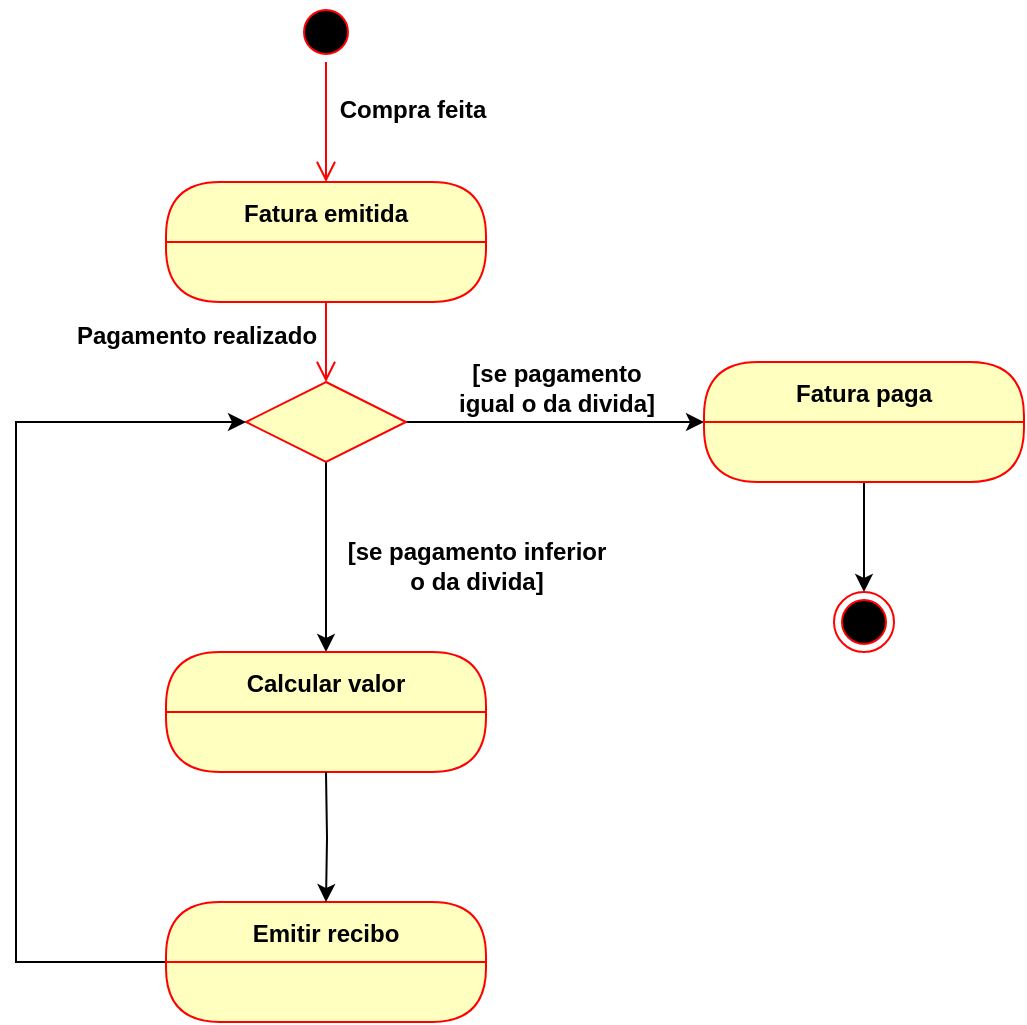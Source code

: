 <mxfile version="23.0.2" type="device" pages="3">
  <diagram id="DXvd1wtF6PT9YIzZAfZO" name="quest1">
    <mxGraphModel dx="712" dy="827" grid="1" gridSize="10" guides="1" tooltips="1" connect="1" arrows="1" fold="1" page="1" pageScale="1" pageWidth="827" pageHeight="1169" math="0" shadow="0">
      <root>
        <mxCell id="0" />
        <mxCell id="1" parent="0" />
        <mxCell id="0cqXEiHolGMMODmymYLh-1" value="" style="ellipse;html=1;shape=startState;fillColor=#000000;strokeColor=#ff0000;" vertex="1" parent="1">
          <mxGeometry x="210" y="40" width="30" height="30" as="geometry" />
        </mxCell>
        <mxCell id="0cqXEiHolGMMODmymYLh-2" value="" style="edgeStyle=orthogonalEdgeStyle;html=1;verticalAlign=bottom;endArrow=open;endSize=8;strokeColor=#ff0000;rounded=0;" edge="1" source="0cqXEiHolGMMODmymYLh-1" parent="1">
          <mxGeometry relative="1" as="geometry">
            <mxPoint x="225" y="130" as="targetPoint" />
          </mxGeometry>
        </mxCell>
        <mxCell id="0cqXEiHolGMMODmymYLh-3" value="Fatura emitida" style="swimlane;fontStyle=1;align=center;verticalAlign=middle;childLayout=stackLayout;horizontal=1;startSize=30;horizontalStack=0;resizeParent=0;resizeLast=1;container=0;fontColor=#000000;collapsible=0;rounded=1;arcSize=30;strokeColor=#ff0000;fillColor=#ffffc0;swimlaneFillColor=#ffffc0;dropTarget=0;" vertex="1" parent="1">
          <mxGeometry x="145" y="130" width="160" height="60" as="geometry" />
        </mxCell>
        <mxCell id="0cqXEiHolGMMODmymYLh-5" value="" style="edgeStyle=orthogonalEdgeStyle;html=1;verticalAlign=bottom;endArrow=open;endSize=8;strokeColor=#ff0000;rounded=0;" edge="1" source="0cqXEiHolGMMODmymYLh-3" parent="1" target="0cqXEiHolGMMODmymYLh-10">
          <mxGeometry relative="1" as="geometry">
            <mxPoint x="225" y="250" as="targetPoint" />
          </mxGeometry>
        </mxCell>
        <mxCell id="0cqXEiHolGMMODmymYLh-6" value="Compra feita" style="text;align=center;fontStyle=1;verticalAlign=middle;spacingLeft=3;spacingRight=3;strokeColor=none;rotatable=0;points=[[0,0.5],[1,0.5]];portConstraint=eastwest;html=1;" vertex="1" parent="1">
          <mxGeometry x="228" y="81" width="80" height="26" as="geometry" />
        </mxCell>
        <mxCell id="0cqXEiHolGMMODmymYLh-11" style="edgeStyle=orthogonalEdgeStyle;rounded=0;orthogonalLoop=1;jettySize=auto;html=1;" edge="1" parent="1" source="0cqXEiHolGMMODmymYLh-10" target="0cqXEiHolGMMODmymYLh-12">
          <mxGeometry relative="1" as="geometry">
            <mxPoint x="430" y="250" as="targetPoint" />
          </mxGeometry>
        </mxCell>
        <mxCell id="0cqXEiHolGMMODmymYLh-20" style="edgeStyle=orthogonalEdgeStyle;rounded=0;orthogonalLoop=1;jettySize=auto;html=1;entryX=0.5;entryY=0;entryDx=0;entryDy=0;" edge="1" parent="1" source="0cqXEiHolGMMODmymYLh-10" target="0cqXEiHolGMMODmymYLh-17">
          <mxGeometry relative="1" as="geometry" />
        </mxCell>
        <mxCell id="0cqXEiHolGMMODmymYLh-10" value="" style="rhombus;whiteSpace=wrap;html=1;fontColor=#000000;fillColor=#ffffc0;strokeColor=#ff0000;" vertex="1" parent="1">
          <mxGeometry x="185" y="230" width="80" height="40" as="geometry" />
        </mxCell>
        <mxCell id="0cqXEiHolGMMODmymYLh-14" style="edgeStyle=orthogonalEdgeStyle;rounded=0;orthogonalLoop=1;jettySize=auto;html=1;" edge="1" parent="1" source="0cqXEiHolGMMODmymYLh-12" target="0cqXEiHolGMMODmymYLh-15">
          <mxGeometry relative="1" as="geometry">
            <mxPoint x="494" y="350" as="targetPoint" />
          </mxGeometry>
        </mxCell>
        <mxCell id="0cqXEiHolGMMODmymYLh-12" value="Fatura paga" style="swimlane;fontStyle=1;align=center;verticalAlign=middle;childLayout=stackLayout;horizontal=1;startSize=30;horizontalStack=0;resizeParent=0;resizeLast=1;container=0;fontColor=#000000;collapsible=0;rounded=1;arcSize=30;strokeColor=#ff0000;fillColor=#ffffc0;swimlaneFillColor=#ffffc0;dropTarget=0;" vertex="1" parent="1">
          <mxGeometry x="414" y="220" width="160" height="60" as="geometry" />
        </mxCell>
        <mxCell id="0cqXEiHolGMMODmymYLh-15" value="" style="ellipse;html=1;shape=endState;fillColor=#000000;strokeColor=#ff0000;" vertex="1" parent="1">
          <mxGeometry x="479" y="335" width="30" height="30" as="geometry" />
        </mxCell>
        <mxCell id="0cqXEiHolGMMODmymYLh-17" value="Calcular valor" style="swimlane;fontStyle=1;align=center;verticalAlign=middle;childLayout=stackLayout;horizontal=1;startSize=30;horizontalStack=0;resizeParent=0;resizeLast=1;container=0;fontColor=#000000;collapsible=0;rounded=1;arcSize=30;strokeColor=#ff0000;fillColor=#ffffc0;swimlaneFillColor=#ffffc0;dropTarget=0;" vertex="1" parent="1">
          <mxGeometry x="145" y="365" width="160" height="60" as="geometry" />
        </mxCell>
        <mxCell id="aHK91c-Kt6vtvjIV3wNW-2" style="edgeStyle=orthogonalEdgeStyle;rounded=0;orthogonalLoop=1;jettySize=auto;html=1;entryX=0;entryY=0.5;entryDx=0;entryDy=0;" edge="1" parent="1" source="0cqXEiHolGMMODmymYLh-21" target="0cqXEiHolGMMODmymYLh-10">
          <mxGeometry relative="1" as="geometry">
            <Array as="points">
              <mxPoint x="70" y="520" />
              <mxPoint x="70" y="250" />
            </Array>
          </mxGeometry>
        </mxCell>
        <mxCell id="0cqXEiHolGMMODmymYLh-21" value="Emitir recibo" style="swimlane;fontStyle=1;align=center;verticalAlign=middle;childLayout=stackLayout;horizontal=1;startSize=30;horizontalStack=0;resizeParent=0;resizeLast=1;container=0;fontColor=#000000;collapsible=0;rounded=1;arcSize=30;strokeColor=#ff0000;fillColor=#ffffc0;swimlaneFillColor=#ffffc0;dropTarget=0;" vertex="1" parent="1">
          <mxGeometry x="145" y="490" width="160" height="60" as="geometry" />
        </mxCell>
        <mxCell id="aHK91c-Kt6vtvjIV3wNW-1" style="edgeStyle=orthogonalEdgeStyle;rounded=0;orthogonalLoop=1;jettySize=auto;html=1;entryX=0.5;entryY=0;entryDx=0;entryDy=0;" edge="1" parent="1" target="0cqXEiHolGMMODmymYLh-21">
          <mxGeometry relative="1" as="geometry">
            <mxPoint x="225" y="425" as="sourcePoint" />
          </mxGeometry>
        </mxCell>
        <mxCell id="aHK91c-Kt6vtvjIV3wNW-3" value="[se pagamento&lt;br&gt;igual o da divida]" style="text;align=center;fontStyle=1;verticalAlign=middle;spacingLeft=3;spacingRight=3;strokeColor=none;rotatable=0;points=[[0,0.5],[1,0.5]];portConstraint=eastwest;html=1;" vertex="1" parent="1">
          <mxGeometry x="300" y="220" width="80" height="26" as="geometry" />
        </mxCell>
        <mxCell id="aHK91c-Kt6vtvjIV3wNW-4" value="[se pagamento inferior&lt;br&gt;o da divida]" style="text;align=center;fontStyle=1;verticalAlign=middle;spacingLeft=3;spacingRight=3;strokeColor=none;rotatable=0;points=[[0,0.5],[1,0.5]];portConstraint=eastwest;html=1;" vertex="1" parent="1">
          <mxGeometry x="260" y="309" width="80" height="26" as="geometry" />
        </mxCell>
        <mxCell id="aHK91c-Kt6vtvjIV3wNW-5" value="Pagamento realizado" style="text;align=center;fontStyle=1;verticalAlign=middle;spacingLeft=3;spacingRight=3;strokeColor=none;rotatable=0;points=[[0,0.5],[1,0.5]];portConstraint=eastwest;html=1;" vertex="1" parent="1">
          <mxGeometry x="120" y="194" width="80" height="26" as="geometry" />
        </mxCell>
      </root>
    </mxGraphModel>
  </diagram>
  <diagram id="3s0T5toJrr_hKMKr79WH" name="quest2">
    <mxGraphModel dx="712" dy="827" grid="1" gridSize="10" guides="1" tooltips="1" connect="1" arrows="1" fold="1" page="1" pageScale="1" pageWidth="827" pageHeight="1169" math="0" shadow="0">
      <root>
        <mxCell id="0" />
        <mxCell id="1" parent="0" />
        <mxCell id="V9QZ5Ujh53WrNTmCNjv4-3" value="Apresentar a peça" style="swimlane;fontStyle=1;align=center;verticalAlign=middle;childLayout=stackLayout;horizontal=1;startSize=30;horizontalStack=0;resizeParent=0;resizeLast=1;container=0;fontColor=#000000;collapsible=0;rounded=1;arcSize=30;strokeColor=#ff0000;fillColor=#ffffc0;swimlaneFillColor=#ffffc0;dropTarget=0;" vertex="1" parent="1">
          <mxGeometry x="110" y="140" width="160" height="60" as="geometry" />
        </mxCell>
        <mxCell id="V9QZ5Ujh53WrNTmCNjv4-5" value="" style="edgeStyle=orthogonalEdgeStyle;html=1;verticalAlign=bottom;endArrow=open;endSize=8;strokeColor=#ff0000;rounded=0;" edge="1" source="V9QZ5Ujh53WrNTmCNjv4-3" parent="1" target="V9QZ5Ujh53WrNTmCNjv4-8">
          <mxGeometry relative="1" as="geometry">
            <mxPoint x="190" y="260" as="targetPoint" />
          </mxGeometry>
        </mxCell>
        <mxCell id="V9QZ5Ujh53WrNTmCNjv4-6" value="" style="ellipse;html=1;shape=startState;fillColor=#000000;strokeColor=#ff0000;" vertex="1" parent="1">
          <mxGeometry x="175" y="50" width="30" height="30" as="geometry" />
        </mxCell>
        <mxCell id="V9QZ5Ujh53WrNTmCNjv4-7" value="" style="edgeStyle=orthogonalEdgeStyle;html=1;verticalAlign=bottom;endArrow=open;endSize=8;strokeColor=#ff0000;rounded=0;" edge="1" source="V9QZ5Ujh53WrNTmCNjv4-6" parent="1">
          <mxGeometry relative="1" as="geometry">
            <mxPoint x="190" y="140" as="targetPoint" />
          </mxGeometry>
        </mxCell>
        <mxCell id="V9QZ5Ujh53WrNTmCNjv4-9" style="edgeStyle=orthogonalEdgeStyle;rounded=0;orthogonalLoop=1;jettySize=auto;html=1;" edge="1" parent="1" source="V9QZ5Ujh53WrNTmCNjv4-8" target="V9QZ5Ujh53WrNTmCNjv4-10">
          <mxGeometry relative="1" as="geometry">
            <mxPoint x="340" y="260" as="targetPoint" />
          </mxGeometry>
        </mxCell>
        <mxCell id="V9QZ5Ujh53WrNTmCNjv4-12" style="edgeStyle=orthogonalEdgeStyle;rounded=0;orthogonalLoop=1;jettySize=auto;html=1;" edge="1" parent="1" source="V9QZ5Ujh53WrNTmCNjv4-8" target="V9QZ5Ujh53WrNTmCNjv4-13">
          <mxGeometry relative="1" as="geometry">
            <mxPoint x="190" y="380" as="targetPoint" />
          </mxGeometry>
        </mxCell>
        <mxCell id="V9QZ5Ujh53WrNTmCNjv4-8" value="" style="rhombus;whiteSpace=wrap;html=1;fontColor=#000000;fillColor=#ffffc0;strokeColor=#ff0000;" vertex="1" parent="1">
          <mxGeometry x="150" y="240" width="80" height="40" as="geometry" />
        </mxCell>
        <mxCell id="V9QZ5Ujh53WrNTmCNjv4-41" style="edgeStyle=orthogonalEdgeStyle;rounded=0;orthogonalLoop=1;jettySize=auto;html=1;" edge="1" parent="1" source="V9QZ5Ujh53WrNTmCNjv4-10" target="V9QZ5Ujh53WrNTmCNjv4-42">
          <mxGeometry relative="1" as="geometry">
            <mxPoint x="440" y="360" as="targetPoint" />
          </mxGeometry>
        </mxCell>
        <mxCell id="V9QZ5Ujh53WrNTmCNjv4-10" value="Venda cancelada" style="swimlane;fontStyle=1;align=center;verticalAlign=middle;childLayout=stackLayout;horizontal=1;startSize=30;horizontalStack=0;resizeParent=0;resizeLast=1;container=0;fontColor=#000000;collapsible=0;rounded=1;arcSize=30;strokeColor=#ff0000;fillColor=#ffffc0;swimlaneFillColor=#ffffc0;dropTarget=0;" vertex="1" parent="1">
          <mxGeometry x="360" y="230" width="160" height="60" as="geometry" />
        </mxCell>
        <mxCell id="V9QZ5Ujh53WrNTmCNjv4-13" value="Nova licitação" style="swimlane;fontStyle=1;align=center;verticalAlign=middle;childLayout=stackLayout;horizontal=1;startSize=30;horizontalStack=0;resizeParent=0;resizeLast=1;container=0;fontColor=#000000;collapsible=0;rounded=1;arcSize=30;strokeColor=#ff0000;fillColor=#ffffc0;swimlaneFillColor=#ffffc0;dropTarget=0;" vertex="1" parent="1">
          <mxGeometry x="110" y="390" width="160" height="60" as="geometry" />
        </mxCell>
        <mxCell id="V9QZ5Ujh53WrNTmCNjv4-17" style="edgeStyle=orthogonalEdgeStyle;rounded=0;orthogonalLoop=1;jettySize=auto;html=1;entryX=0;entryY=0.25;entryDx=0;entryDy=0;" edge="1" parent="1" source="V9QZ5Ujh53WrNTmCNjv4-16">
          <mxGeometry relative="1" as="geometry">
            <mxPoint x="110" y="427.5" as="targetPoint" />
            <Array as="points">
              <mxPoint x="70" y="530" />
              <mxPoint x="70" y="428" />
            </Array>
          </mxGeometry>
        </mxCell>
        <mxCell id="V9QZ5Ujh53WrNTmCNjv4-18" style="edgeStyle=orthogonalEdgeStyle;rounded=0;orthogonalLoop=1;jettySize=auto;html=1;" edge="1" parent="1" source="V9QZ5Ujh53WrNTmCNjv4-16" target="V9QZ5Ujh53WrNTmCNjv4-19">
          <mxGeometry relative="1" as="geometry">
            <mxPoint x="360" y="530" as="targetPoint" />
          </mxGeometry>
        </mxCell>
        <mxCell id="V9QZ5Ujh53WrNTmCNjv4-16" value="" style="rhombus;whiteSpace=wrap;html=1;fontColor=#000000;fillColor=#ffffc0;strokeColor=#ff0000;" vertex="1" parent="1">
          <mxGeometry x="150" y="510" width="80" height="40" as="geometry" />
        </mxCell>
        <mxCell id="V9QZ5Ujh53WrNTmCNjv4-15" style="edgeStyle=orthogonalEdgeStyle;rounded=0;orthogonalLoop=1;jettySize=auto;html=1;" edge="1" parent="1" target="V9QZ5Ujh53WrNTmCNjv4-16">
          <mxGeometry relative="1" as="geometry">
            <mxPoint x="190" y="530" as="targetPoint" />
            <mxPoint x="190" y="450" as="sourcePoint" />
          </mxGeometry>
        </mxCell>
        <mxCell id="V9QZ5Ujh53WrNTmCNjv4-19" value="Avaliação do leilão" style="swimlane;fontStyle=1;align=center;verticalAlign=middle;childLayout=stackLayout;horizontal=1;startSize=30;horizontalStack=0;resizeParent=0;resizeLast=1;container=0;fontColor=#000000;collapsible=0;rounded=1;arcSize=30;strokeColor=#ff0000;fillColor=#ffffc0;swimlaneFillColor=#ffffc0;dropTarget=0;" vertex="1" parent="1">
          <mxGeometry x="320" y="500" width="160" height="60" as="geometry" />
        </mxCell>
        <mxCell id="V9QZ5Ujh53WrNTmCNjv4-24" style="edgeStyle=orthogonalEdgeStyle;rounded=0;orthogonalLoop=1;jettySize=auto;html=1;" edge="1" parent="1" source="V9QZ5Ujh53WrNTmCNjv4-23" target="V9QZ5Ujh53WrNTmCNjv4-25">
          <mxGeometry relative="1" as="geometry">
            <mxPoint x="530" y="630" as="targetPoint" />
          </mxGeometry>
        </mxCell>
        <mxCell id="V9QZ5Ujh53WrNTmCNjv4-29" style="edgeStyle=orthogonalEdgeStyle;rounded=0;orthogonalLoop=1;jettySize=auto;html=1;" edge="1" parent="1" source="V9QZ5Ujh53WrNTmCNjv4-23" target="V9QZ5Ujh53WrNTmCNjv4-30">
          <mxGeometry relative="1" as="geometry">
            <mxPoint x="400" y="710" as="targetPoint" />
          </mxGeometry>
        </mxCell>
        <mxCell id="V9QZ5Ujh53WrNTmCNjv4-23" value="" style="rhombus;whiteSpace=wrap;html=1;fontColor=#000000;fillColor=#ffffc0;strokeColor=#ff0000;" vertex="1" parent="1">
          <mxGeometry x="360" y="610" width="80" height="40" as="geometry" />
        </mxCell>
        <mxCell id="V9QZ5Ujh53WrNTmCNjv4-22" style="edgeStyle=orthogonalEdgeStyle;rounded=0;orthogonalLoop=1;jettySize=auto;html=1;" edge="1" parent="1" target="V9QZ5Ujh53WrNTmCNjv4-23">
          <mxGeometry relative="1" as="geometry">
            <mxPoint x="400" y="630" as="targetPoint" />
            <mxPoint x="400" y="560" as="sourcePoint" />
          </mxGeometry>
        </mxCell>
        <mxCell id="V9QZ5Ujh53WrNTmCNjv4-25" value="venda recusada" style="swimlane;fontStyle=1;align=center;verticalAlign=middle;childLayout=stackLayout;horizontal=1;startSize=30;horizontalStack=0;resizeParent=0;resizeLast=1;container=0;fontColor=#000000;collapsible=0;rounded=1;arcSize=30;strokeColor=#ff0000;fillColor=#ffffc0;swimlaneFillColor=#ffffc0;dropTarget=0;" vertex="1" parent="1">
          <mxGeometry x="550" y="600" width="160" height="60" as="geometry" />
        </mxCell>
        <mxCell id="V9QZ5Ujh53WrNTmCNjv4-28" value="" style="ellipse;html=1;shape=endState;fillColor=#000000;strokeColor=#ff0000;" vertex="1" parent="1">
          <mxGeometry x="615" y="715" width="30" height="30" as="geometry" />
        </mxCell>
        <mxCell id="V9QZ5Ujh53WrNTmCNjv4-27" style="edgeStyle=orthogonalEdgeStyle;rounded=0;orthogonalLoop=1;jettySize=auto;html=1;" edge="1" parent="1" target="V9QZ5Ujh53WrNTmCNjv4-28">
          <mxGeometry relative="1" as="geometry">
            <mxPoint x="630" y="730" as="targetPoint" />
            <mxPoint x="630" y="660" as="sourcePoint" />
          </mxGeometry>
        </mxCell>
        <mxCell id="V9QZ5Ujh53WrNTmCNjv4-30" value="Licitação aceita" style="swimlane;fontStyle=1;align=center;verticalAlign=middle;childLayout=stackLayout;horizontal=1;startSize=30;horizontalStack=0;resizeParent=0;resizeLast=1;container=0;fontColor=#000000;collapsible=0;rounded=1;arcSize=30;strokeColor=#ff0000;fillColor=#ffffc0;swimlaneFillColor=#ffffc0;dropTarget=0;" vertex="1" parent="1">
          <mxGeometry x="320" y="730" width="160" height="60" as="geometry" />
        </mxCell>
        <mxCell id="V9QZ5Ujh53WrNTmCNjv4-34" style="edgeStyle=orthogonalEdgeStyle;rounded=0;orthogonalLoop=1;jettySize=auto;html=1;" edge="1" parent="1" source="V9QZ5Ujh53WrNTmCNjv4-33" target="V9QZ5Ujh53WrNTmCNjv4-35">
          <mxGeometry relative="1" as="geometry">
            <mxPoint x="400" y="940" as="targetPoint" />
          </mxGeometry>
        </mxCell>
        <mxCell id="V9QZ5Ujh53WrNTmCNjv4-48" style="edgeStyle=orthogonalEdgeStyle;rounded=0;orthogonalLoop=1;jettySize=auto;html=1;" edge="1" parent="1" source="V9QZ5Ujh53WrNTmCNjv4-33" target="V9QZ5Ujh53WrNTmCNjv4-49">
          <mxGeometry relative="1" as="geometry">
            <mxPoint x="550" y="860" as="targetPoint" />
          </mxGeometry>
        </mxCell>
        <mxCell id="V9QZ5Ujh53WrNTmCNjv4-33" value="" style="rhombus;whiteSpace=wrap;html=1;fontColor=#000000;fillColor=#ffffc0;strokeColor=#ff0000;" vertex="1" parent="1">
          <mxGeometry x="360" y="840" width="80" height="40" as="geometry" />
        </mxCell>
        <mxCell id="V9QZ5Ujh53WrNTmCNjv4-32" style="edgeStyle=orthogonalEdgeStyle;rounded=0;orthogonalLoop=1;jettySize=auto;html=1;" edge="1" parent="1" target="V9QZ5Ujh53WrNTmCNjv4-33">
          <mxGeometry relative="1" as="geometry">
            <mxPoint x="400" y="860" as="targetPoint" />
            <mxPoint x="400" y="790" as="sourcePoint" />
          </mxGeometry>
        </mxCell>
        <mxCell id="V9QZ5Ujh53WrNTmCNjv4-35" value="Venda concretizada" style="swimlane;fontStyle=1;align=center;verticalAlign=middle;childLayout=stackLayout;horizontal=1;startSize=30;horizontalStack=0;resizeParent=0;resizeLast=1;container=0;fontColor=#000000;collapsible=0;rounded=1;arcSize=30;strokeColor=#ff0000;fillColor=#ffffc0;swimlaneFillColor=#ffffc0;dropTarget=0;" vertex="1" parent="1">
          <mxGeometry x="320" y="940" width="160" height="60" as="geometry" />
        </mxCell>
        <mxCell id="V9QZ5Ujh53WrNTmCNjv4-38" value="" style="ellipse;html=1;shape=endState;fillColor=#000000;strokeColor=#ff0000;" vertex="1" parent="1">
          <mxGeometry x="385" y="1045" width="30" height="30" as="geometry" />
        </mxCell>
        <mxCell id="V9QZ5Ujh53WrNTmCNjv4-37" style="edgeStyle=orthogonalEdgeStyle;rounded=0;orthogonalLoop=1;jettySize=auto;html=1;" edge="1" parent="1" target="V9QZ5Ujh53WrNTmCNjv4-38">
          <mxGeometry relative="1" as="geometry">
            <mxPoint x="400" y="1060" as="targetPoint" />
            <mxPoint x="400" y="1000" as="sourcePoint" />
          </mxGeometry>
        </mxCell>
        <mxCell id="V9QZ5Ujh53WrNTmCNjv4-39" value="Convite para licitação" style="text;align=center;fontStyle=1;verticalAlign=middle;spacingLeft=3;spacingRight=3;strokeColor=none;rotatable=0;points=[[0,0.5],[1,0.5]];portConstraint=eastwest;html=1;" vertex="1" parent="1">
          <mxGeometry x="220" y="204" width="80" height="26" as="geometry" />
        </mxCell>
        <mxCell id="V9QZ5Ujh53WrNTmCNjv4-40" value="[se não houver]" style="text;align=center;fontStyle=1;verticalAlign=middle;spacingLeft=3;spacingRight=3;strokeColor=none;rotatable=0;points=[[0,0.5],[1,0.5]];portConstraint=eastwest;html=1;" vertex="1" parent="1">
          <mxGeometry x="250" y="254" width="80" height="26" as="geometry" />
        </mxCell>
        <mxCell id="V9QZ5Ujh53WrNTmCNjv4-42" value="" style="ellipse;html=1;shape=endState;fillColor=#000000;strokeColor=#ff0000;" vertex="1" parent="1">
          <mxGeometry x="425" y="345" width="30" height="30" as="geometry" />
        </mxCell>
        <mxCell id="V9QZ5Ujh53WrNTmCNjv4-43" value="[se houver uma]" style="text;align=center;fontStyle=1;verticalAlign=middle;spacingLeft=3;spacingRight=3;strokeColor=none;rotatable=0;points=[[0,0.5],[1,0.5]];portConstraint=eastwest;html=1;" vertex="1" parent="1">
          <mxGeometry x="200" y="319" width="80" height="26" as="geometry" />
        </mxCell>
        <mxCell id="V9QZ5Ujh53WrNTmCNjv4-44" value="[se houver uma nova]" style="text;align=center;fontStyle=1;verticalAlign=middle;spacingLeft=3;spacingRight=3;strokeColor=none;rotatable=0;points=[[0,0.5],[1,0.5]];portConstraint=eastwest;html=1;" vertex="1" parent="1">
          <mxGeometry x="52" y="527" width="80" height="26" as="geometry" />
        </mxCell>
        <mxCell id="V9QZ5Ujh53WrNTmCNjv4-45" value="[se nenhuma&lt;br&gt;nova]" style="text;align=center;fontStyle=1;verticalAlign=middle;spacingLeft=3;spacingRight=3;strokeColor=none;rotatable=0;points=[[0,0.5],[1,0.5]];portConstraint=eastwest;html=1;" vertex="1" parent="1">
          <mxGeometry x="230" y="500" width="80" height="26" as="geometry" />
        </mxCell>
        <mxCell id="V9QZ5Ujh53WrNTmCNjv4-46" value="[se preço inferior&lt;br&gt;a reserva]" style="text;align=center;fontStyle=1;verticalAlign=middle;spacingLeft=3;spacingRight=3;strokeColor=none;rotatable=0;points=[[0,0.5],[1,0.5]];portConstraint=eastwest;html=1;" vertex="1" parent="1">
          <mxGeometry x="450" y="600" width="80" height="26" as="geometry" />
        </mxCell>
        <mxCell id="V9QZ5Ujh53WrNTmCNjv4-47" value="[se preço superior&lt;br&gt;a reserva]" style="text;align=center;fontStyle=1;verticalAlign=middle;spacingLeft=3;spacingRight=3;strokeColor=none;rotatable=0;points=[[0,0.5],[1,0.5]];portConstraint=eastwest;html=1;" vertex="1" parent="1">
          <mxGeometry x="310" y="680" width="80" height="26" as="geometry" />
        </mxCell>
        <mxCell id="V9QZ5Ujh53WrNTmCNjv4-49" value="Venda suspensa" style="swimlane;fontStyle=1;align=center;verticalAlign=middle;childLayout=stackLayout;horizontal=1;startSize=30;horizontalStack=0;resizeParent=0;resizeLast=1;container=0;fontColor=#000000;collapsible=0;rounded=1;arcSize=30;strokeColor=#ff0000;fillColor=#ffffc0;swimlaneFillColor=#ffffc0;dropTarget=0;" vertex="1" parent="1">
          <mxGeometry x="550" y="830" width="160" height="60" as="geometry" />
        </mxCell>
        <mxCell id="V9QZ5Ujh53WrNTmCNjv4-52" value="" style="ellipse;html=1;shape=endState;fillColor=#000000;strokeColor=#ff0000;" vertex="1" parent="1">
          <mxGeometry x="615" y="950" width="30" height="30" as="geometry" />
        </mxCell>
        <mxCell id="V9QZ5Ujh53WrNTmCNjv4-51" style="edgeStyle=orthogonalEdgeStyle;rounded=0;orthogonalLoop=1;jettySize=auto;html=1;" edge="1" parent="1" target="V9QZ5Ujh53WrNTmCNjv4-52">
          <mxGeometry relative="1" as="geometry">
            <mxPoint x="610" y="960" as="targetPoint" />
            <mxPoint x="630" y="890" as="sourcePoint" />
          </mxGeometry>
        </mxCell>
        <mxCell id="V9QZ5Ujh53WrNTmCNjv4-53" value="[se pagamento&lt;br&gt;não efetuado]" style="text;align=center;fontStyle=1;verticalAlign=middle;spacingLeft=3;spacingRight=3;strokeColor=none;rotatable=0;points=[[0,0.5],[1,0.5]];portConstraint=eastwest;html=1;" vertex="1" parent="1">
          <mxGeometry x="450" y="830" width="80" height="26" as="geometry" />
        </mxCell>
        <mxCell id="V9QZ5Ujh53WrNTmCNjv4-54" value="[se pagamento&lt;br&gt;efetuado]" style="text;align=center;fontStyle=1;verticalAlign=middle;spacingLeft=3;spacingRight=3;strokeColor=none;rotatable=0;points=[[0,0.5],[1,0.5]];portConstraint=eastwest;html=1;" vertex="1" parent="1">
          <mxGeometry x="410" y="890" width="80" height="26" as="geometry" />
        </mxCell>
      </root>
    </mxGraphModel>
  </diagram>
  <diagram name="quest3" id="AQBxlPWm-IM8QrVzZubk">
    <mxGraphModel dx="838" dy="973" grid="1" gridSize="10" guides="1" tooltips="1" connect="1" arrows="1" fold="1" page="1" pageScale="1" pageWidth="827" pageHeight="1169" math="0" shadow="0">
      <root>
        <mxCell id="0" />
        <mxCell id="1" parent="0" />
        <mxCell id="__2PEH6LUsofr5QHiGPD-1" value="" style="ellipse;html=1;shape=startState;fillColor=#000000;strokeColor=#ff0000;" vertex="1" parent="1">
          <mxGeometry x="325" y="10" width="30" height="30" as="geometry" />
        </mxCell>
        <mxCell id="__2PEH6LUsofr5QHiGPD-2" value="" style="edgeStyle=orthogonalEdgeStyle;html=1;verticalAlign=bottom;endArrow=open;endSize=8;strokeColor=#ff0000;rounded=0;" edge="1" source="__2PEH6LUsofr5QHiGPD-1" parent="1">
          <mxGeometry relative="1" as="geometry">
            <mxPoint x="340" y="210" as="targetPoint" />
          </mxGeometry>
        </mxCell>
        <mxCell id="__2PEH6LUsofr5QHiGPD-7" value="Marcação" style="swimlane;fontStyle=1;align=center;verticalAlign=middle;childLayout=stackLayout;horizontal=1;startSize=30;horizontalStack=0;resizeParent=0;resizeLast=1;container=0;fontColor=#000000;collapsible=0;rounded=1;arcSize=30;strokeColor=#ff0000;fillColor=#ffffc0;swimlaneFillColor=#ffffc0;dropTarget=0;" vertex="1" parent="1">
          <mxGeometry x="260" y="210" width="160" height="60" as="geometry" />
        </mxCell>
        <mxCell id="__2PEH6LUsofr5QHiGPD-9" value="" style="edgeStyle=orthogonalEdgeStyle;html=1;verticalAlign=bottom;endArrow=open;endSize=8;strokeColor=#ff0000;rounded=0;" edge="1" source="__2PEH6LUsofr5QHiGPD-7" parent="1">
          <mxGeometry relative="1" as="geometry">
            <mxPoint x="340" y="330" as="targetPoint" />
          </mxGeometry>
        </mxCell>
        <mxCell id="__2PEH6LUsofr5QHiGPD-10" value="Digitar os&lt;br&gt;algorítimos" style="text;align=center;fontStyle=1;verticalAlign=middle;spacingLeft=3;spacingRight=3;strokeColor=none;rotatable=0;points=[[0,0.5],[1,0.5]];portConstraint=eastwest;html=1;" vertex="1" parent="1">
          <mxGeometry x="355" y="160" width="60" height="26" as="geometry" />
        </mxCell>
        <mxCell id="__2PEH6LUsofr5QHiGPD-11" value="Tecla de&lt;br&gt;ligar" style="text;align=center;fontStyle=1;verticalAlign=middle;spacingLeft=3;spacingRight=3;strokeColor=none;rotatable=0;points=[[0,0.5],[1,0.5]];portConstraint=eastwest;html=1;" vertex="1" parent="1">
          <mxGeometry x="345" y="290" width="60" height="26" as="geometry" />
        </mxCell>
        <mxCell id="__2PEH6LUsofr5QHiGPD-12" value="Ligação" style="swimlane;fontStyle=1;align=center;verticalAlign=middle;childLayout=stackLayout;horizontal=1;startSize=30;horizontalStack=0;resizeParent=0;resizeLast=1;container=0;fontColor=#000000;collapsible=0;rounded=1;arcSize=30;strokeColor=#ff0000;fillColor=#ffffc0;swimlaneFillColor=#ffffc0;dropTarget=0;" vertex="1" parent="1">
          <mxGeometry x="260" y="330" width="160" height="60" as="geometry" />
        </mxCell>
        <mxCell id="__2PEH6LUsofr5QHiGPD-14" value="" style="edgeStyle=orthogonalEdgeStyle;html=1;verticalAlign=bottom;endArrow=open;endSize=8;strokeColor=#ff0000;rounded=0;" edge="1" source="__2PEH6LUsofr5QHiGPD-12" parent="1">
          <mxGeometry relative="1" as="geometry">
            <mxPoint x="340" y="450" as="targetPoint" />
          </mxGeometry>
        </mxCell>
        <mxCell id="__2PEH6LUsofr5QHiGPD-21" style="edgeStyle=orthogonalEdgeStyle;rounded=0;orthogonalLoop=1;jettySize=auto;html=1;" edge="1" parent="1" source="__2PEH6LUsofr5QHiGPD-15">
          <mxGeometry relative="1" as="geometry">
            <mxPoint x="220" y="470" as="targetPoint" />
          </mxGeometry>
        </mxCell>
        <mxCell id="__2PEH6LUsofr5QHiGPD-32" style="edgeStyle=orthogonalEdgeStyle;rounded=0;orthogonalLoop=1;jettySize=auto;html=1;" edge="1" parent="1" source="__2PEH6LUsofr5QHiGPD-15" target="__2PEH6LUsofr5QHiGPD-36">
          <mxGeometry relative="1" as="geometry">
            <mxPoint x="470" y="470" as="targetPoint" />
          </mxGeometry>
        </mxCell>
        <mxCell id="__2PEH6LUsofr5QHiGPD-33" style="edgeStyle=orthogonalEdgeStyle;rounded=0;orthogonalLoop=1;jettySize=auto;html=1;" edge="1" parent="1" source="__2PEH6LUsofr5QHiGPD-15" target="__2PEH6LUsofr5QHiGPD-34">
          <mxGeometry relative="1" as="geometry">
            <mxPoint x="340" y="570" as="targetPoint" />
          </mxGeometry>
        </mxCell>
        <mxCell id="__2PEH6LUsofr5QHiGPD-15" value="" style="rhombus;whiteSpace=wrap;html=1;fontColor=#000000;fillColor=#ffffc0;strokeColor=#ff0000;" vertex="1" parent="1">
          <mxGeometry x="300" y="450" width="80" height="40" as="geometry" />
        </mxCell>
        <mxCell id="__2PEH6LUsofr5QHiGPD-29" value="Surge sinal" style="swimlane;fontStyle=1;align=center;verticalAlign=middle;childLayout=stackLayout;horizontal=1;startSize=30;horizontalStack=0;resizeParent=0;resizeLast=1;container=0;fontColor=#000000;collapsible=0;rounded=1;arcSize=30;strokeColor=#ff0000;fillColor=#ffffc0;swimlaneFillColor=#ffffc0;dropTarget=0;" vertex="1" parent="1">
          <mxGeometry x="60" y="440" width="160" height="60" as="geometry" />
        </mxCell>
        <mxCell id="__2PEH6LUsofr5QHiGPD-31" value="" style="edgeStyle=orthogonalEdgeStyle;html=1;verticalAlign=bottom;endArrow=open;endSize=8;strokeColor=#ff0000;rounded=0;" edge="1" source="__2PEH6LUsofr5QHiGPD-29" parent="1">
          <mxGeometry relative="1" as="geometry">
            <mxPoint x="140" y="560" as="targetPoint" />
          </mxGeometry>
        </mxCell>
        <mxCell id="__2PEH6LUsofr5QHiGPD-47" style="edgeStyle=orthogonalEdgeStyle;rounded=0;orthogonalLoop=1;jettySize=auto;html=1;" edge="1" parent="1" source="__2PEH6LUsofr5QHiGPD-34" target="__2PEH6LUsofr5QHiGPD-48">
          <mxGeometry relative="1" as="geometry">
            <mxPoint x="340" y="720" as="targetPoint" />
          </mxGeometry>
        </mxCell>
        <mxCell id="__2PEH6LUsofr5QHiGPD-34" value="A Chamar" style="swimlane;fontStyle=1;align=center;verticalAlign=middle;childLayout=stackLayout;horizontal=1;startSize=30;horizontalStack=0;resizeParent=0;resizeLast=1;container=0;fontColor=#000000;collapsible=0;rounded=1;arcSize=30;strokeColor=#ff0000;fillColor=#ffffc0;swimlaneFillColor=#ffffc0;dropTarget=0;" vertex="1" parent="1">
          <mxGeometry x="260" y="580" width="160" height="60" as="geometry" />
        </mxCell>
        <mxCell id="__2PEH6LUsofr5QHiGPD-43" style="edgeStyle=orthogonalEdgeStyle;rounded=0;orthogonalLoop=1;jettySize=auto;html=1;" edge="1" parent="1" source="__2PEH6LUsofr5QHiGPD-36" target="__2PEH6LUsofr5QHiGPD-44">
          <mxGeometry relative="1" as="geometry">
            <mxPoint x="570" y="570" as="targetPoint" />
          </mxGeometry>
        </mxCell>
        <mxCell id="__2PEH6LUsofr5QHiGPD-36" value="Mensagem de número inválido" style="swimlane;fontStyle=1;align=center;verticalAlign=middle;childLayout=stackLayout;horizontal=1;startSize=30;horizontalStack=0;resizeParent=0;resizeLast=1;container=0;fontColor=#000000;collapsible=0;rounded=1;arcSize=30;strokeColor=#ff0000;fillColor=#ffffc0;swimlaneFillColor=#ffffc0;dropTarget=0;" vertex="1" parent="1">
          <mxGeometry x="470" y="440" width="200" height="60" as="geometry" />
        </mxCell>
        <mxCell id="__2PEH6LUsofr5QHiGPD-40" value="[Se ocupado]" style="text;align=center;fontStyle=1;verticalAlign=middle;spacingLeft=3;spacingRight=3;strokeColor=none;rotatable=0;points=[[0,0.5],[1,0.5]];portConstraint=eastwest;html=1;" vertex="1" parent="1">
          <mxGeometry x="230" y="440" width="80" height="26" as="geometry" />
        </mxCell>
        <mxCell id="__2PEH6LUsofr5QHiGPD-41" value="" style="ellipse;html=1;shape=endState;fillColor=#000000;strokeColor=#ff0000;" vertex="1" parent="1">
          <mxGeometry x="125" y="560" width="30" height="30" as="geometry" />
        </mxCell>
        <mxCell id="__2PEH6LUsofr5QHiGPD-42" value="[Se número&lt;br&gt;incorreto]" style="text;align=center;fontStyle=1;verticalAlign=middle;spacingLeft=3;spacingRight=3;strokeColor=none;rotatable=0;points=[[0,0.5],[1,0.5]];portConstraint=eastwest;html=1;" vertex="1" parent="1">
          <mxGeometry x="380" y="440" width="80" height="26" as="geometry" />
        </mxCell>
        <mxCell id="__2PEH6LUsofr5QHiGPD-44" value="" style="ellipse;html=1;shape=endState;fillColor=#000000;strokeColor=#ff0000;" vertex="1" parent="1">
          <mxGeometry x="555" y="555" width="30" height="30" as="geometry" />
        </mxCell>
        <mxCell id="__2PEH6LUsofr5QHiGPD-46" value="[Se número&lt;br&gt;válido]" style="text;align=center;fontStyle=1;verticalAlign=middle;spacingLeft=3;spacingRight=3;strokeColor=none;rotatable=0;points=[[0,0.5],[1,0.5]];portConstraint=eastwest;html=1;" vertex="1" parent="1">
          <mxGeometry x="345" y="520" width="80" height="26" as="geometry" />
        </mxCell>
        <mxCell id="__2PEH6LUsofr5QHiGPD-49" style="edgeStyle=orthogonalEdgeStyle;rounded=0;orthogonalLoop=1;jettySize=auto;html=1;" edge="1" parent="1" source="__2PEH6LUsofr5QHiGPD-48" target="__2PEH6LUsofr5QHiGPD-50">
          <mxGeometry relative="1" as="geometry">
            <mxPoint x="470" y="720" as="targetPoint" />
          </mxGeometry>
        </mxCell>
        <mxCell id="__2PEH6LUsofr5QHiGPD-52" style="edgeStyle=orthogonalEdgeStyle;rounded=0;orthogonalLoop=1;jettySize=auto;html=1;" edge="1" parent="1" source="__2PEH6LUsofr5QHiGPD-48">
          <mxGeometry relative="1" as="geometry">
            <mxPoint x="340" y="830" as="targetPoint" />
          </mxGeometry>
        </mxCell>
        <mxCell id="__2PEH6LUsofr5QHiGPD-48" value="" style="rhombus;whiteSpace=wrap;html=1;fontColor=#000000;fillColor=#ffffc0;strokeColor=#ff0000;" vertex="1" parent="1">
          <mxGeometry x="300" y="700" width="80" height="40" as="geometry" />
        </mxCell>
        <mxCell id="__2PEH6LUsofr5QHiGPD-64" style="edgeStyle=orthogonalEdgeStyle;rounded=0;orthogonalLoop=1;jettySize=auto;html=1;" edge="1" parent="1" source="__2PEH6LUsofr5QHiGPD-50" target="__2PEH6LUsofr5QHiGPD-57">
          <mxGeometry relative="1" as="geometry" />
        </mxCell>
        <mxCell id="__2PEH6LUsofr5QHiGPD-50" value="Comunicação" style="swimlane;fontStyle=1;align=center;verticalAlign=middle;childLayout=stackLayout;horizontal=1;startSize=30;horizontalStack=0;resizeParent=0;resizeLast=1;container=0;fontColor=#000000;collapsible=0;rounded=1;arcSize=30;strokeColor=#ff0000;fillColor=#ffffc0;swimlaneFillColor=#ffffc0;dropTarget=0;" vertex="1" parent="1">
          <mxGeometry x="470" y="690" width="110" height="60" as="geometry" />
        </mxCell>
        <mxCell id="__2PEH6LUsofr5QHiGPD-55" value="[Se atende]" style="text;align=center;fontStyle=1;verticalAlign=middle;spacingLeft=3;spacingRight=3;strokeColor=none;rotatable=0;points=[[0,0.5],[1,0.5]];portConstraint=eastwest;html=1;" vertex="1" parent="1">
          <mxGeometry x="374" y="690" width="80" height="26" as="geometry" />
        </mxCell>
        <mxCell id="__2PEH6LUsofr5QHiGPD-72" style="edgeStyle=orthogonalEdgeStyle;rounded=0;orthogonalLoop=1;jettySize=auto;html=1;entryX=1;entryY=0.5;entryDx=0;entryDy=0;" edge="1" parent="1" source="__2PEH6LUsofr5QHiGPD-57" target="__2PEH6LUsofr5QHiGPD-68">
          <mxGeometry relative="1" as="geometry">
            <Array as="points">
              <mxPoint x="710" y="860" />
              <mxPoint x="710" y="120" />
            </Array>
          </mxGeometry>
        </mxCell>
        <mxCell id="__2PEH6LUsofr5QHiGPD-57" value="Chamada encerrada e duração" style="swimlane;fontStyle=1;align=center;verticalAlign=middle;childLayout=stackLayout;horizontal=1;startSize=30;horizontalStack=0;resizeParent=0;resizeLast=1;container=0;fontColor=#000000;collapsible=0;rounded=1;arcSize=30;strokeColor=#ff0000;fillColor=#ffffc0;swimlaneFillColor=#ffffc0;dropTarget=0;" vertex="1" parent="1">
          <mxGeometry x="417.5" y="830" width="215" height="60" as="geometry" />
        </mxCell>
        <mxCell id="__2PEH6LUsofr5QHiGPD-61" value="[Se não&lt;br&gt;atende]" style="text;align=center;fontStyle=1;verticalAlign=middle;spacingLeft=3;spacingRight=3;strokeColor=none;rotatable=0;points=[[0,0.5],[1,0.5]];portConstraint=eastwest;html=1;" vertex="1" parent="1">
          <mxGeometry x="340" y="760" width="80" height="26" as="geometry" />
        </mxCell>
        <mxCell id="__2PEH6LUsofr5QHiGPD-62" value="" style="ellipse;html=1;shape=endState;fillColor=#000000;strokeColor=#ff0000;" vertex="1" parent="1">
          <mxGeometry x="325" y="830" width="30" height="30" as="geometry" />
        </mxCell>
        <mxCell id="__2PEH6LUsofr5QHiGPD-65" value="Concluir&lt;br&gt;chamada" style="text;align=center;fontStyle=1;verticalAlign=middle;spacingLeft=3;spacingRight=3;strokeColor=none;rotatable=0;points=[[0,0.5],[1,0.5]];portConstraint=eastwest;html=1;" vertex="1" parent="1">
          <mxGeometry x="540" y="780" width="60" height="26" as="geometry" />
        </mxCell>
        <mxCell id="__2PEH6LUsofr5QHiGPD-68" value="Espera" style="swimlane;fontStyle=1;align=center;verticalAlign=middle;childLayout=stackLayout;horizontal=1;startSize=30;horizontalStack=0;resizeParent=0;resizeLast=1;container=0;fontColor=#000000;collapsible=0;rounded=1;arcSize=30;strokeColor=#ff0000;fillColor=#ffffc0;swimlaneFillColor=#ffffc0;dropTarget=0;" vertex="1" parent="1">
          <mxGeometry x="257" y="90" width="160" height="60" as="geometry" />
        </mxCell>
      </root>
    </mxGraphModel>
  </diagram>
</mxfile>
